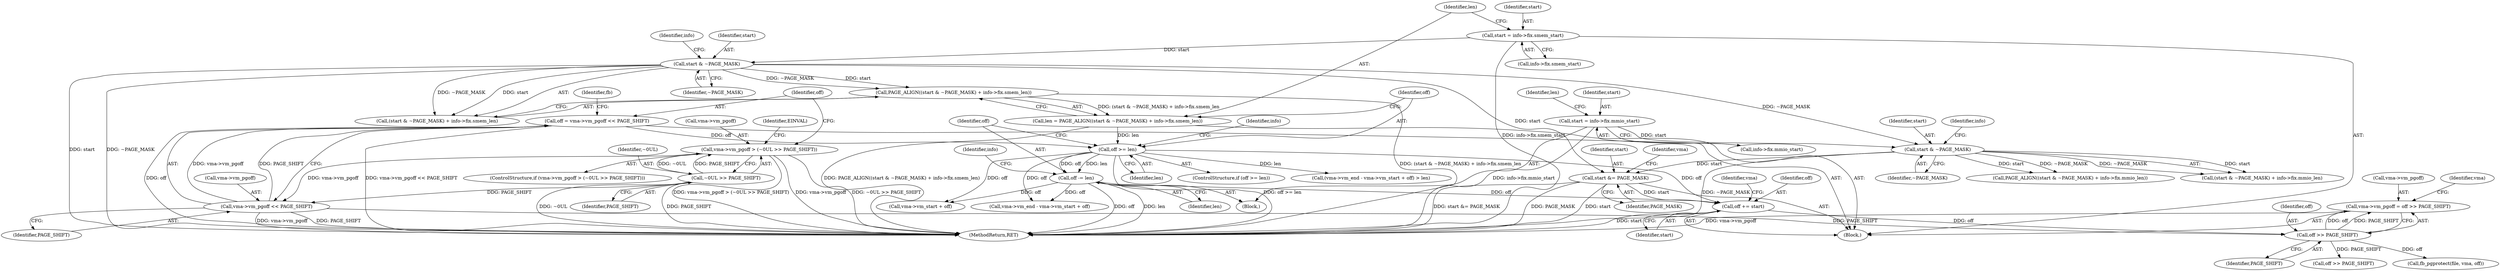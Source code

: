 digraph "0_linux_fc9bbca8f650e5f738af8806317c0a041a48ae4a@pointer" {
"1000261" [label="(Call,vma->vm_pgoff = off >> PAGE_SHIFT)"];
"1000265" [label="(Call,off >> PAGE_SHIFT)"];
"1000258" [label="(Call,off += start)"];
"1000240" [label="(Call,start &= PAGE_MASK)"];
"1000185" [label="(Call,start & ~PAGE_MASK)"];
"1000174" [label="(Call,start = info->fix.smem_start)"];
"1000227" [label="(Call,start & ~PAGE_MASK)"];
"1000216" [label="(Call,start = info->fix.mmio_start)"];
"1000194" [label="(Call,off >= len)"];
"1000133" [label="(Call,off = vma->vm_pgoff << PAGE_SHIFT)"];
"1000135" [label="(Call,vma->vm_pgoff << PAGE_SHIFT)"];
"1000123" [label="(Call,vma->vm_pgoff > (~0UL >> PAGE_SHIFT))"];
"1000127" [label="(Call,~0UL >> PAGE_SHIFT)"];
"1000181" [label="(Call,len = PAGE_ALIGN((start & ~PAGE_MASK) + info->fix.smem_len))"];
"1000183" [label="(Call,PAGE_ALIGN((start & ~PAGE_MASK) + info->fix.smem_len))"];
"1000198" [label="(Call,off -= len)"];
"1000227" [label="(Call,start & ~PAGE_MASK)"];
"1000224" [label="(Identifier,len)"];
"1000258" [label="(Call,off += start)"];
"1000190" [label="(Identifier,info)"];
"1000133" [label="(Call,off = vma->vm_pgoff << PAGE_SHIFT)"];
"1000124" [label="(Call,vma->vm_pgoff)"];
"1000204" [label="(Identifier,info)"];
"1000267" [label="(Identifier,PAGE_SHIFT)"];
"1000194" [label="(Call,off >= len)"];
"1000241" [label="(Identifier,start)"];
"1000226" [label="(Call,(start & ~PAGE_MASK) + info->fix.mmio_len)"];
"1000265" [label="(Call,off >> PAGE_SHIFT)"];
"1000128" [label="(Identifier,~0UL)"];
"1000141" [label="(Identifier,fb)"];
"1000218" [label="(Call,info->fix.mmio_start)"];
"1000200" [label="(Identifier,len)"];
"1000186" [label="(Identifier,start)"];
"1000184" [label="(Call,(start & ~PAGE_MASK) + info->fix.smem_len)"];
"1000134" [label="(Identifier,off)"];
"1000123" [label="(Call,vma->vm_pgoff > (~0UL >> PAGE_SHIFT))"];
"1000195" [label="(Identifier,off)"];
"1000286" [label="(Call,off >> PAGE_SHIFT)"];
"1000247" [label="(Identifier,vma)"];
"1000182" [label="(Identifier,len)"];
"1000174" [label="(Call,start = info->fix.smem_start)"];
"1000198" [label="(Call,off -= len)"];
"1000261" [label="(Call,vma->vm_pgoff = off >> PAGE_SHIFT)"];
"1000187" [label="(Identifier,~PAGE_MASK)"];
"1000266" [label="(Identifier,off)"];
"1000240" [label="(Call,start &= PAGE_MASK)"];
"1000217" [label="(Identifier,start)"];
"1000129" [label="(Identifier,PAGE_SHIFT)"];
"1000183" [label="(Call,PAGE_ALIGN((start & ~PAGE_MASK) + info->fix.smem_len))"];
"1000197" [label="(Block,)"];
"1000127" [label="(Call,~0UL >> PAGE_SHIFT)"];
"1000229" [label="(Identifier,~PAGE_MASK)"];
"1000259" [label="(Identifier,off)"];
"1000244" [label="(Call,(vma->vm_end - vma->vm_start + off) > len)"];
"1000249" [label="(Call,vma->vm_start + off)"];
"1000176" [label="(Call,info->fix.smem_start)"];
"1000135" [label="(Call,vma->vm_pgoff << PAGE_SHIFT)"];
"1000106" [label="(Block,)"];
"1000260" [label="(Identifier,start)"];
"1000245" [label="(Call,vma->vm_end - vma->vm_start + off)"];
"1000242" [label="(Identifier,PAGE_MASK)"];
"1000139" [label="(Identifier,PAGE_SHIFT)"];
"1000175" [label="(Identifier,start)"];
"1000196" [label="(Identifier,len)"];
"1000228" [label="(Identifier,start)"];
"1000238" [label="(Identifier,info)"];
"1000132" [label="(Identifier,EINVAL)"];
"1000232" [label="(Identifier,info)"];
"1000304" [label="(MethodReturn,RET)"];
"1000122" [label="(ControlStructure,if (vma->vm_pgoff > (~0UL >> PAGE_SHIFT)))"];
"1000225" [label="(Call,PAGE_ALIGN((start & ~PAGE_MASK) + info->fix.mmio_len))"];
"1000216" [label="(Call,start = info->fix.mmio_start)"];
"1000262" [label="(Call,vma->vm_pgoff)"];
"1000193" [label="(ControlStructure,if (off >= len))"];
"1000181" [label="(Call,len = PAGE_ALIGN((start & ~PAGE_MASK) + info->fix.smem_len))"];
"1000270" [label="(Identifier,vma)"];
"1000185" [label="(Call,start & ~PAGE_MASK)"];
"1000199" [label="(Identifier,off)"];
"1000276" [label="(Call,fb_pgprotect(file, vma, off))"];
"1000263" [label="(Identifier,vma)"];
"1000136" [label="(Call,vma->vm_pgoff)"];
"1000261" -> "1000106"  [label="AST: "];
"1000261" -> "1000265"  [label="CFG: "];
"1000262" -> "1000261"  [label="AST: "];
"1000265" -> "1000261"  [label="AST: "];
"1000270" -> "1000261"  [label="CFG: "];
"1000261" -> "1000304"  [label="DDG: vma->vm_pgoff"];
"1000265" -> "1000261"  [label="DDG: off"];
"1000265" -> "1000261"  [label="DDG: PAGE_SHIFT"];
"1000265" -> "1000267"  [label="CFG: "];
"1000266" -> "1000265"  [label="AST: "];
"1000267" -> "1000265"  [label="AST: "];
"1000258" -> "1000265"  [label="DDG: off"];
"1000135" -> "1000265"  [label="DDG: PAGE_SHIFT"];
"1000265" -> "1000276"  [label="DDG: off"];
"1000265" -> "1000286"  [label="DDG: PAGE_SHIFT"];
"1000258" -> "1000106"  [label="AST: "];
"1000258" -> "1000260"  [label="CFG: "];
"1000259" -> "1000258"  [label="AST: "];
"1000260" -> "1000258"  [label="AST: "];
"1000263" -> "1000258"  [label="CFG: "];
"1000258" -> "1000304"  [label="DDG: start"];
"1000240" -> "1000258"  [label="DDG: start"];
"1000194" -> "1000258"  [label="DDG: off"];
"1000198" -> "1000258"  [label="DDG: off"];
"1000240" -> "1000106"  [label="AST: "];
"1000240" -> "1000242"  [label="CFG: "];
"1000241" -> "1000240"  [label="AST: "];
"1000242" -> "1000240"  [label="AST: "];
"1000247" -> "1000240"  [label="CFG: "];
"1000240" -> "1000304"  [label="DDG: start &= PAGE_MASK"];
"1000240" -> "1000304"  [label="DDG: PAGE_MASK"];
"1000240" -> "1000304"  [label="DDG: start"];
"1000185" -> "1000240"  [label="DDG: start"];
"1000227" -> "1000240"  [label="DDG: start"];
"1000185" -> "1000184"  [label="AST: "];
"1000185" -> "1000187"  [label="CFG: "];
"1000186" -> "1000185"  [label="AST: "];
"1000187" -> "1000185"  [label="AST: "];
"1000190" -> "1000185"  [label="CFG: "];
"1000185" -> "1000304"  [label="DDG: start"];
"1000185" -> "1000304"  [label="DDG: ~PAGE_MASK"];
"1000185" -> "1000183"  [label="DDG: start"];
"1000185" -> "1000183"  [label="DDG: ~PAGE_MASK"];
"1000185" -> "1000184"  [label="DDG: start"];
"1000185" -> "1000184"  [label="DDG: ~PAGE_MASK"];
"1000174" -> "1000185"  [label="DDG: start"];
"1000185" -> "1000227"  [label="DDG: ~PAGE_MASK"];
"1000174" -> "1000106"  [label="AST: "];
"1000174" -> "1000176"  [label="CFG: "];
"1000175" -> "1000174"  [label="AST: "];
"1000176" -> "1000174"  [label="AST: "];
"1000182" -> "1000174"  [label="CFG: "];
"1000174" -> "1000304"  [label="DDG: info->fix.smem_start"];
"1000227" -> "1000226"  [label="AST: "];
"1000227" -> "1000229"  [label="CFG: "];
"1000228" -> "1000227"  [label="AST: "];
"1000229" -> "1000227"  [label="AST: "];
"1000232" -> "1000227"  [label="CFG: "];
"1000227" -> "1000304"  [label="DDG: ~PAGE_MASK"];
"1000227" -> "1000225"  [label="DDG: start"];
"1000227" -> "1000225"  [label="DDG: ~PAGE_MASK"];
"1000227" -> "1000226"  [label="DDG: start"];
"1000227" -> "1000226"  [label="DDG: ~PAGE_MASK"];
"1000216" -> "1000227"  [label="DDG: start"];
"1000216" -> "1000197"  [label="AST: "];
"1000216" -> "1000218"  [label="CFG: "];
"1000217" -> "1000216"  [label="AST: "];
"1000218" -> "1000216"  [label="AST: "];
"1000224" -> "1000216"  [label="CFG: "];
"1000216" -> "1000304"  [label="DDG: info->fix.mmio_start"];
"1000194" -> "1000193"  [label="AST: "];
"1000194" -> "1000196"  [label="CFG: "];
"1000195" -> "1000194"  [label="AST: "];
"1000196" -> "1000194"  [label="AST: "];
"1000199" -> "1000194"  [label="CFG: "];
"1000238" -> "1000194"  [label="CFG: "];
"1000194" -> "1000304"  [label="DDG: off >= len"];
"1000133" -> "1000194"  [label="DDG: off"];
"1000181" -> "1000194"  [label="DDG: len"];
"1000194" -> "1000198"  [label="DDG: len"];
"1000194" -> "1000198"  [label="DDG: off"];
"1000194" -> "1000245"  [label="DDG: off"];
"1000194" -> "1000249"  [label="DDG: off"];
"1000194" -> "1000244"  [label="DDG: len"];
"1000133" -> "1000106"  [label="AST: "];
"1000133" -> "1000135"  [label="CFG: "];
"1000134" -> "1000133"  [label="AST: "];
"1000135" -> "1000133"  [label="AST: "];
"1000141" -> "1000133"  [label="CFG: "];
"1000133" -> "1000304"  [label="DDG: off"];
"1000133" -> "1000304"  [label="DDG: vma->vm_pgoff << PAGE_SHIFT"];
"1000135" -> "1000133"  [label="DDG: vma->vm_pgoff"];
"1000135" -> "1000133"  [label="DDG: PAGE_SHIFT"];
"1000135" -> "1000139"  [label="CFG: "];
"1000136" -> "1000135"  [label="AST: "];
"1000139" -> "1000135"  [label="AST: "];
"1000135" -> "1000304"  [label="DDG: PAGE_SHIFT"];
"1000135" -> "1000304"  [label="DDG: vma->vm_pgoff"];
"1000123" -> "1000135"  [label="DDG: vma->vm_pgoff"];
"1000127" -> "1000135"  [label="DDG: PAGE_SHIFT"];
"1000123" -> "1000122"  [label="AST: "];
"1000123" -> "1000127"  [label="CFG: "];
"1000124" -> "1000123"  [label="AST: "];
"1000127" -> "1000123"  [label="AST: "];
"1000132" -> "1000123"  [label="CFG: "];
"1000134" -> "1000123"  [label="CFG: "];
"1000123" -> "1000304"  [label="DDG: ~0UL >> PAGE_SHIFT"];
"1000123" -> "1000304"  [label="DDG: vma->vm_pgoff > (~0UL >> PAGE_SHIFT)"];
"1000123" -> "1000304"  [label="DDG: vma->vm_pgoff"];
"1000127" -> "1000123"  [label="DDG: ~0UL"];
"1000127" -> "1000123"  [label="DDG: PAGE_SHIFT"];
"1000127" -> "1000129"  [label="CFG: "];
"1000128" -> "1000127"  [label="AST: "];
"1000129" -> "1000127"  [label="AST: "];
"1000127" -> "1000304"  [label="DDG: PAGE_SHIFT"];
"1000127" -> "1000304"  [label="DDG: ~0UL"];
"1000181" -> "1000106"  [label="AST: "];
"1000181" -> "1000183"  [label="CFG: "];
"1000182" -> "1000181"  [label="AST: "];
"1000183" -> "1000181"  [label="AST: "];
"1000195" -> "1000181"  [label="CFG: "];
"1000181" -> "1000304"  [label="DDG: PAGE_ALIGN((start & ~PAGE_MASK) + info->fix.smem_len)"];
"1000183" -> "1000181"  [label="DDG: (start & ~PAGE_MASK) + info->fix.smem_len"];
"1000183" -> "1000184"  [label="CFG: "];
"1000184" -> "1000183"  [label="AST: "];
"1000183" -> "1000304"  [label="DDG: (start & ~PAGE_MASK) + info->fix.smem_len"];
"1000198" -> "1000197"  [label="AST: "];
"1000198" -> "1000200"  [label="CFG: "];
"1000199" -> "1000198"  [label="AST: "];
"1000200" -> "1000198"  [label="AST: "];
"1000204" -> "1000198"  [label="CFG: "];
"1000198" -> "1000304"  [label="DDG: len"];
"1000198" -> "1000304"  [label="DDG: off"];
"1000198" -> "1000245"  [label="DDG: off"];
"1000198" -> "1000249"  [label="DDG: off"];
}
